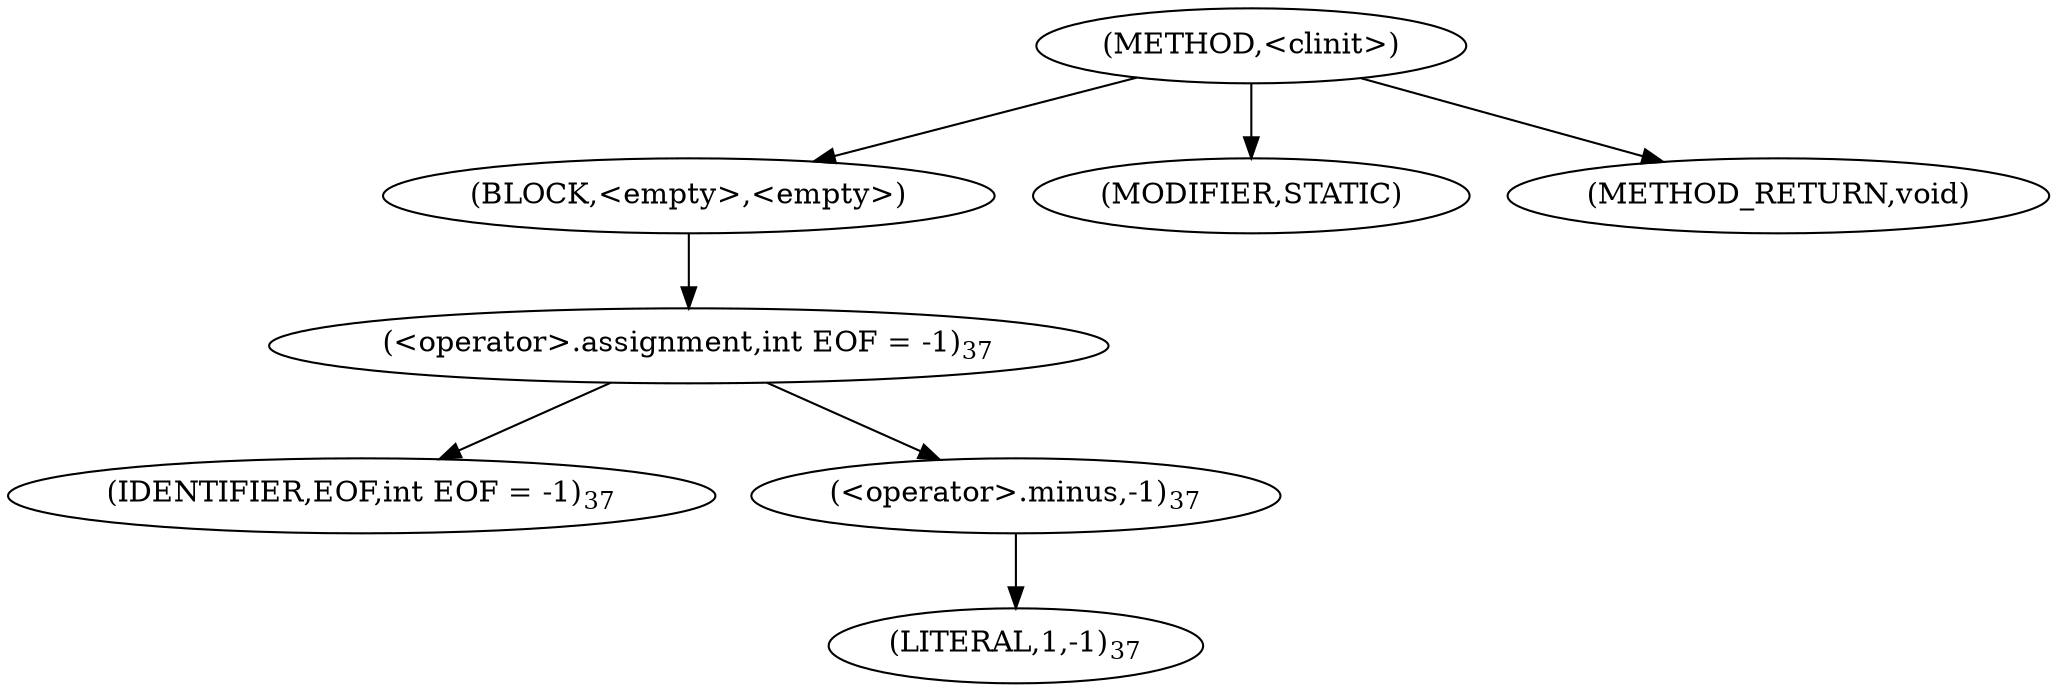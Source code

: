 digraph "&lt;clinit&gt;" {  
"297" [label = <(METHOD,&lt;clinit&gt;)> ]
"298" [label = <(BLOCK,&lt;empty&gt;,&lt;empty&gt;)> ]
"299" [label = <(&lt;operator&gt;.assignment,int EOF = -1)<SUB>37</SUB>> ]
"300" [label = <(IDENTIFIER,EOF,int EOF = -1)<SUB>37</SUB>> ]
"301" [label = <(&lt;operator&gt;.minus,-1)<SUB>37</SUB>> ]
"302" [label = <(LITERAL,1,-1)<SUB>37</SUB>> ]
"303" [label = <(MODIFIER,STATIC)> ]
"304" [label = <(METHOD_RETURN,void)> ]
  "297" -> "298" 
  "297" -> "303" 
  "297" -> "304" 
  "298" -> "299" 
  "299" -> "300" 
  "299" -> "301" 
  "301" -> "302" 
}
